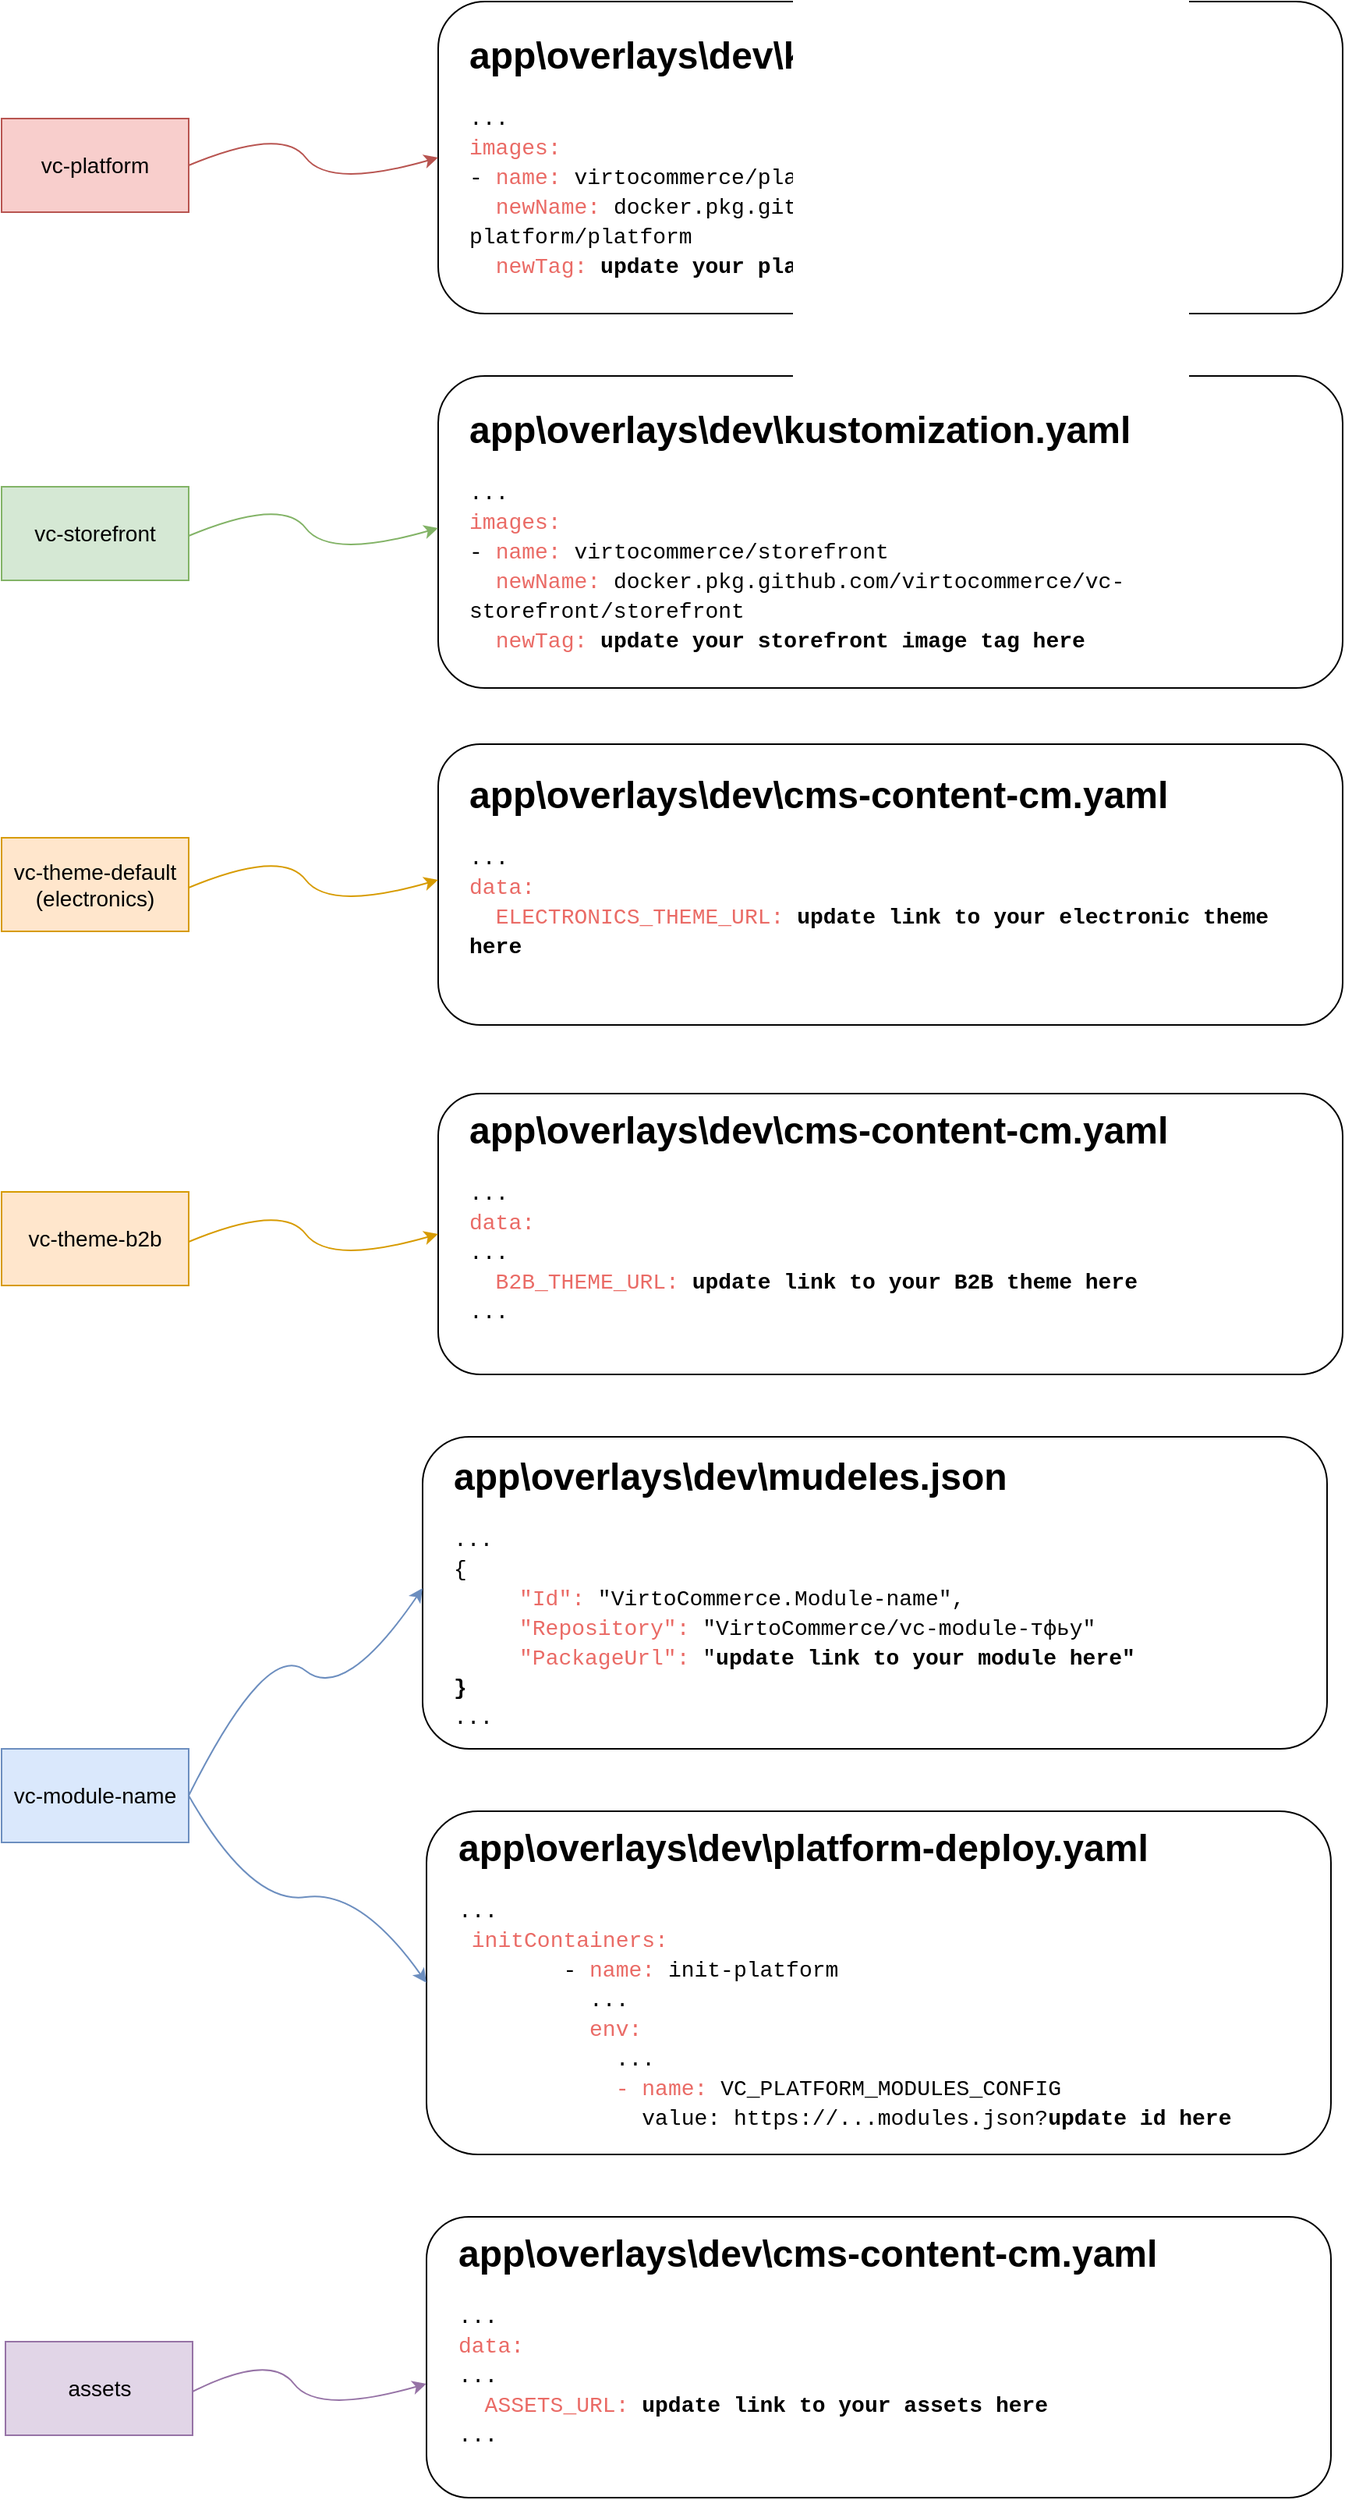<mxfile version="13.0.3" type="device" pages="5"><diagram id="8UHIOpJbT8HPxCleBiCi" name="Changes in app files"><mxGraphModel dx="1422" dy="822" grid="1" gridSize="10" guides="1" tooltips="1" connect="1" arrows="1" fold="1" page="1" pageScale="1" pageWidth="1169" pageHeight="827" math="0" shadow="0"><root><mxCell id="0"/><mxCell id="1" parent="0"/><mxCell id="r8dH8OW_nvTQg3S779gw-2" value="" style="rounded=1;whiteSpace=wrap;html=1;" vertex="1" parent="1"><mxGeometry x="400" y="506" width="580" height="180" as="geometry"/></mxCell><mxCell id="r8dH8OW_nvTQg3S779gw-1" value="" style="rounded=1;whiteSpace=wrap;html=1;" vertex="1" parent="1"><mxGeometry x="400" y="730" width="580" height="180" as="geometry"/></mxCell><mxCell id="uuy7i4ICsGUUfQ3GZ1jc-6" value="" style="rounded=1;whiteSpace=wrap;html=1;" parent="1" vertex="1"><mxGeometry x="400" y="30" width="580" height="200" as="geometry"/></mxCell><mxCell id="uuy7i4ICsGUUfQ3GZ1jc-1" value="vc-platform" style="rounded=0;whiteSpace=wrap;html=1;fillColor=#f8cecc;strokeColor=#b85450;fontSize=14;" parent="1" vertex="1"><mxGeometry x="120" y="105" width="120" height="60" as="geometry"/></mxCell><mxCell id="uuy7i4ICsGUUfQ3GZ1jc-2" value="vc-storefront" style="rounded=0;whiteSpace=wrap;html=1;fillColor=#d5e8d4;strokeColor=#82b366;fontSize=14;" parent="1" vertex="1"><mxGeometry x="120" y="341" width="120" height="60" as="geometry"/></mxCell><mxCell id="uuy7i4ICsGUUfQ3GZ1jc-3" value="vc-module-name" style="rounded=0;whiteSpace=wrap;html=1;fillColor=#dae8fc;strokeColor=#6c8ebf;fontSize=14;" parent="1" vertex="1"><mxGeometry x="120" y="1150" width="120" height="60" as="geometry"/></mxCell><mxCell id="uuy7i4ICsGUUfQ3GZ1jc-4" value="vc-theme-default&lt;br&gt;(electronics)" style="rounded=0;whiteSpace=wrap;html=1;fillColor=#ffe6cc;strokeColor=#d79b00;fontSize=14;" parent="1" vertex="1"><mxGeometry x="120" y="566" width="120" height="60" as="geometry"/></mxCell><mxCell id="uuy7i4ICsGUUfQ3GZ1jc-5" value="&lt;h1&gt;app\overlays\dev\kustomization.yaml&lt;/h1&gt;&lt;div style=&quot;background-color: rgb(255 , 255 , 255) ; font-family: &amp;#34;consolas&amp;#34; , &amp;#34;courier new&amp;#34; , monospace ; font-size: 14px ; line-height: 19px&quot;&gt;&lt;div&gt;&lt;span&gt;...&lt;/span&gt;&lt;/div&gt;&lt;div&gt;&lt;font color=&quot;#ea6b66&quot;&gt;&lt;span&gt;images&lt;/span&gt;:&lt;/font&gt;&lt;/div&gt;&lt;div&gt;-&amp;nbsp;&lt;font color=&quot;#ea6b66&quot;&gt;name&lt;/font&gt;&lt;font color=&quot;#ea6b66&quot;&gt;:&lt;/font&gt;&amp;nbsp;virtocommerce/platform&lt;/div&gt;&lt;div&gt;&amp;nbsp;&amp;nbsp;&lt;font color=&quot;#ea6b66&quot;&gt;&lt;span&gt;newName&lt;/span&gt;:&lt;/font&gt;&amp;nbsp;&lt;span&gt;docker.pkg.github.com/virtocommerce/vc-platform/platform&lt;/span&gt;&lt;/div&gt;&lt;div&gt;&amp;nbsp;&amp;nbsp;&lt;font color=&quot;#ea6b66&quot;&gt;&lt;span&gt;newTag&lt;/span&gt;:&lt;/font&gt;&amp;nbsp;&lt;b&gt;update&amp;nbsp;your platform image tag here&lt;/b&gt;&lt;/div&gt;&lt;div&gt;...&amp;nbsp;&lt;/div&gt;&lt;div&gt;&lt;/div&gt;&lt;/div&gt;" style="text;html=1;strokeColor=none;fillColor=none;spacing=5;spacingTop=-20;whiteSpace=wrap;overflow=hidden;rounded=0;" parent="1" vertex="1"><mxGeometry x="415" y="45" width="535" height="165" as="geometry"/></mxCell><mxCell id="uuy7i4ICsGUUfQ3GZ1jc-7" value="" style="rounded=1;whiteSpace=wrap;html=1;" parent="1" vertex="1"><mxGeometry x="400" y="270" width="580" height="200" as="geometry"/></mxCell><mxCell id="uuy7i4ICsGUUfQ3GZ1jc-8" value="&lt;h1&gt;app\overlays\dev\kustomization.yaml&lt;/h1&gt;&lt;div style=&quot;background-color: rgb(255 , 255 , 255) ; font-family: &amp;#34;consolas&amp;#34; , &amp;#34;courier new&amp;#34; , monospace ; font-size: 14px ; line-height: 19px&quot;&gt;&lt;div&gt;&lt;span&gt;...&lt;/span&gt;&lt;/div&gt;&lt;div&gt;&lt;font color=&quot;#ea6b66&quot;&gt;&lt;span&gt;images&lt;/span&gt;:&lt;/font&gt;&lt;/div&gt;&lt;div&gt;-&amp;nbsp;&lt;font color=&quot;#ea6b66&quot;&gt;name&lt;/font&gt;&lt;font color=&quot;#ea6b66&quot;&gt;:&lt;/font&gt;&amp;nbsp;&lt;span style=&quot;font-family: &amp;#34;consolas&amp;#34; , &amp;#34;courier new&amp;#34; , monospace&quot;&gt;virtocommerce/storefront&lt;/span&gt;&lt;/div&gt;&lt;div&gt;&amp;nbsp;&amp;nbsp;&lt;font color=&quot;#ea6b66&quot;&gt;&lt;span&gt;newName&lt;/span&gt;:&lt;/font&gt;&amp;nbsp;&lt;span style=&quot;font-family: &amp;#34;consolas&amp;#34; , &amp;#34;courier new&amp;#34; , monospace&quot;&gt;docker.pkg.github.com/virtocommerce/vc-storefront/storefront&lt;/span&gt;&lt;/div&gt;&lt;div&gt;&amp;nbsp;&amp;nbsp;&lt;font color=&quot;#ea6b66&quot;&gt;&lt;span&gt;newTag&lt;/span&gt;:&lt;/font&gt;&amp;nbsp;&lt;b&gt;update&lt;/b&gt;&lt;b&gt;&amp;nbsp;your storefront image tag here&lt;/b&gt;&amp;nbsp;&lt;/div&gt;&lt;div&gt;...&lt;/div&gt;&lt;div&gt;&lt;/div&gt;&lt;/div&gt;" style="text;html=1;strokeColor=none;fillColor=none;spacing=5;spacingTop=-20;whiteSpace=wrap;overflow=hidden;rounded=0;" parent="1" vertex="1"><mxGeometry x="415" y="285" width="555" height="165" as="geometry"/></mxCell><mxCell id="uuy7i4ICsGUUfQ3GZ1jc-10" value="" style="curved=1;endArrow=classic;html=1;fontSize=14;entryX=0;entryY=0.5;entryDx=0;entryDy=0;exitX=1;exitY=0.5;exitDx=0;exitDy=0;fillColor=#f8cecc;strokeColor=#b85450;" parent="1" source="uuy7i4ICsGUUfQ3GZ1jc-1" target="uuy7i4ICsGUUfQ3GZ1jc-6" edge="1"><mxGeometry width="50" height="50" relative="1" as="geometry"><mxPoint x="140" y="310" as="sourcePoint"/><mxPoint x="190" y="260" as="targetPoint"/><Array as="points"><mxPoint x="300" y="110"/><mxPoint x="330" y="150"/></Array></mxGeometry></mxCell><mxCell id="uuy7i4ICsGUUfQ3GZ1jc-11" value="" style="curved=1;endArrow=classic;html=1;fontSize=14;entryX=0;entryY=0.5;entryDx=0;entryDy=0;exitX=1;exitY=0.5;exitDx=0;exitDy=0;fillColor=#d5e8d4;strokeColor=#82b366;" parent="1" edge="1"><mxGeometry width="50" height="50" relative="1" as="geometry"><mxPoint x="240" y="372.5" as="sourcePoint"/><mxPoint x="400" y="367.5" as="targetPoint"/><Array as="points"><mxPoint x="300" y="347.5"/><mxPoint x="330" y="387.5"/></Array></mxGeometry></mxCell><mxCell id="uuy7i4ICsGUUfQ3GZ1jc-13" value="&lt;h1&gt;app\overlays\dev\cms-content-cm.yaml&lt;/h1&gt;&lt;div style=&quot;background-color: rgb(255 , 255 , 255) ; font-family: &amp;#34;consolas&amp;#34; , &amp;#34;courier new&amp;#34; , monospace ; font-size: 14px ; line-height: 19px&quot;&gt;&lt;div&gt;&lt;span&gt;...&lt;/span&gt;&lt;/div&gt;&lt;div&gt;&lt;div style=&quot;font-family: &amp;#34;consolas&amp;#34; , &amp;#34;courier new&amp;#34; , monospace ; line-height: 19px&quot;&gt;&lt;div style=&quot;font-family: &amp;#34;consolas&amp;#34; , &amp;#34;courier new&amp;#34; , monospace ; line-height: 19px&quot;&gt;&lt;div&gt;&lt;font color=&quot;#ea6b66&quot;&gt;&lt;span&gt;data&lt;/span&gt;:&lt;/font&gt;&lt;/div&gt;&lt;div&gt;&lt;font color=&quot;#ea6b66&quot;&gt;&amp;nbsp;&amp;nbsp;&lt;span&gt;ELECTRONICS_THEME_URL&lt;/span&gt;:&lt;/font&gt;&amp;nbsp;&lt;b&gt;update&lt;/b&gt;&lt;b&gt;&amp;nbsp;link to your electronic theme here&lt;/b&gt;&lt;/div&gt;&lt;/div&gt;&lt;div&gt;...&lt;br&gt;&lt;/div&gt;&lt;/div&gt;&lt;/div&gt;&lt;div&gt;&lt;/div&gt;&lt;/div&gt;" style="text;html=1;strokeColor=none;fillColor=none;spacing=5;spacingTop=-20;whiteSpace=wrap;overflow=hidden;rounded=0;" parent="1" vertex="1"><mxGeometry x="415" y="519" width="555" height="136" as="geometry"/></mxCell><mxCell id="uuy7i4ICsGUUfQ3GZ1jc-14" value="" style="curved=1;endArrow=classic;html=1;fontSize=14;entryX=0;entryY=0.5;entryDx=0;entryDy=0;exitX=1;exitY=0.5;exitDx=0;exitDy=0;fillColor=#ffe6cc;strokeColor=#d79b00;" parent="1" edge="1"><mxGeometry width="50" height="50" relative="1" as="geometry"><mxPoint x="240" y="598" as="sourcePoint"/><mxPoint x="400" y="593" as="targetPoint"/><Array as="points"><mxPoint x="300" y="573"/><mxPoint x="330" y="613"/></Array></mxGeometry></mxCell><mxCell id="uuy7i4ICsGUUfQ3GZ1jc-15" value="vc-theme-b2b" style="rounded=0;whiteSpace=wrap;html=1;fillColor=#ffe6cc;strokeColor=#d79b00;fontSize=14;" parent="1" vertex="1"><mxGeometry x="120" y="793" width="120" height="60" as="geometry"/></mxCell><mxCell id="uuy7i4ICsGUUfQ3GZ1jc-17" value="&lt;h1&gt;app\overlays\dev\cms-content-cm.yaml&lt;/h1&gt;&lt;div style=&quot;background-color: rgb(255 , 255 , 255) ; font-family: &amp;#34;consolas&amp;#34; , &amp;#34;courier new&amp;#34; , monospace ; font-size: 14px ; line-height: 19px&quot;&gt;&lt;div&gt;&lt;span&gt;...&lt;/span&gt;&lt;/div&gt;&lt;div&gt;&lt;div style=&quot;font-family: &amp;#34;consolas&amp;#34; , &amp;#34;courier new&amp;#34; , monospace ; line-height: 19px&quot;&gt;&lt;div&gt;&lt;div&gt;&lt;font color=&quot;#ea6b66&quot;&gt;&lt;span&gt;data&lt;/span&gt;&lt;span&gt;:&lt;/span&gt;&lt;/font&gt;&lt;br&gt;&lt;/div&gt;&lt;div&gt;...&lt;span&gt;&lt;br&gt;&lt;/span&gt;&lt;/div&gt;&lt;div&gt;&lt;div style=&quot;line-height: 19px&quot;&gt;&lt;div style=&quot;line-height: 19px&quot;&gt;&lt;div&gt;&lt;font color=&quot;#ea6b66&quot;&gt;&amp;nbsp; B2B_THEME_URL:&lt;/font&gt;&amp;nbsp;&lt;b&gt;update&lt;/b&gt;&lt;b&gt;&amp;nbsp;link to your B2B theme here&lt;/b&gt;&lt;/div&gt;&lt;/div&gt;&lt;div&gt;...&lt;br&gt;&lt;/div&gt;&lt;/div&gt;&lt;/div&gt;&lt;/div&gt;&lt;/div&gt;&lt;/div&gt;&lt;div&gt;&lt;/div&gt;&lt;/div&gt;" style="text;html=1;strokeColor=none;fillColor=none;spacing=5;spacingTop=-20;whiteSpace=wrap;overflow=hidden;rounded=0;" parent="1" vertex="1"><mxGeometry x="415" y="734" width="555" height="176" as="geometry"/></mxCell><mxCell id="uuy7i4ICsGUUfQ3GZ1jc-18" value="" style="curved=1;endArrow=classic;html=1;fontSize=14;entryX=0;entryY=0.5;entryDx=0;entryDy=0;exitX=1;exitY=0.5;exitDx=0;exitDy=0;fillColor=#ffe6cc;strokeColor=#d79b00;" parent="1" edge="1"><mxGeometry width="50" height="50" relative="1" as="geometry"><mxPoint x="240" y="825.0" as="sourcePoint"/><mxPoint x="400" y="820.0" as="targetPoint"/><Array as="points"><mxPoint x="300" y="800"/><mxPoint x="330" y="840"/></Array></mxGeometry></mxCell><mxCell id="uuy7i4ICsGUUfQ3GZ1jc-19" value="" style="rounded=1;whiteSpace=wrap;html=1;" parent="1" vertex="1"><mxGeometry x="390" y="950" width="580" height="200" as="geometry"/></mxCell><mxCell id="uuy7i4ICsGUUfQ3GZ1jc-20" value="&lt;h1&gt;app\overlays\dev\mudeles.json&lt;/h1&gt;&lt;div style=&quot;background-color: rgb(255 , 255 , 255) ; font-family: &amp;#34;consolas&amp;#34; , &amp;#34;courier new&amp;#34; , monospace ; font-size: 14px ; line-height: 19px&quot;&gt;&lt;div&gt;&lt;span&gt;...&lt;/span&gt;&lt;/div&gt;&lt;div&gt;&lt;span&gt;{&lt;/span&gt;&lt;/div&gt;&lt;div&gt;&lt;div style=&quot;font-family: &amp;#34;consolas&amp;#34; , &amp;#34;courier new&amp;#34; , monospace ; line-height: 19px&quot;&gt;&lt;div&gt;&lt;span&gt;&lt;font color=&quot;#ea6b66&quot;&gt;&amp;nbsp; &amp;nbsp; &amp;nbsp;&quot;Id&quot;:&amp;nbsp;&lt;/font&gt;&lt;/span&gt;&lt;span style=&quot;font-family: &amp;#34;consolas&amp;#34; , &amp;#34;courier new&amp;#34; , monospace&quot;&gt;&quot;VirtoCommerce.Module-name&quot;&lt;/span&gt;&lt;span style=&quot;font-family: &amp;#34;consolas&amp;#34; , &amp;#34;courier new&amp;#34; , monospace&quot;&gt;,&lt;/span&gt;&lt;/div&gt;&lt;div&gt;&lt;span&gt;&lt;font color=&quot;#ea6b66&quot;&gt;&amp;nbsp; &amp;nbsp; &amp;nbsp;&quot;Repository&quot;:&amp;nbsp;&lt;/font&gt;&lt;/span&gt;&lt;span style=&quot;font-family: &amp;#34;consolas&amp;#34; , &amp;#34;courier new&amp;#34; , monospace&quot;&gt;&quot;VirtoCommerce/vc-module-тфьу&quot;&lt;/span&gt;&lt;/div&gt;&lt;div&gt;&lt;font color=&quot;#ea6b66&quot;&gt;&amp;nbsp; &amp;nbsp; &amp;nbsp;&lt;span style=&quot;font-family: &amp;#34;consolas&amp;#34; , &amp;#34;courier new&amp;#34; , monospace&quot;&gt;&quot;PackageUrl&quot;:&lt;/span&gt;&lt;/font&gt;&amp;nbsp;&quot;&lt;b&gt;update&lt;/b&gt;&lt;b&gt;&amp;nbsp;link to your module here&quot;&lt;/b&gt;&lt;/div&gt;&lt;div&gt;&lt;b&gt;}&lt;/b&gt;&lt;/div&gt;&lt;div&gt;...&lt;br&gt;&lt;/div&gt;&lt;/div&gt;&lt;/div&gt;&lt;div&gt;&lt;/div&gt;&lt;/div&gt;" style="text;html=1;strokeColor=none;fillColor=none;spacing=5;spacingTop=-20;whiteSpace=wrap;overflow=hidden;rounded=0;" parent="1" vertex="1"><mxGeometry x="405" y="956" width="555" height="186" as="geometry"/></mxCell><mxCell id="uuy7i4ICsGUUfQ3GZ1jc-21" value="" style="curved=1;endArrow=classic;html=1;fontSize=14;entryX=0;entryY=0.5;entryDx=0;entryDy=0;exitX=1;exitY=0.5;exitDx=0;exitDy=0;fillColor=#dae8fc;strokeColor=#6c8ebf;" parent="1" source="uuy7i4ICsGUUfQ3GZ1jc-3" edge="1"><mxGeometry width="50" height="50" relative="1" as="geometry"><mxPoint x="230" y="1052" as="sourcePoint"/><mxPoint x="390" y="1047" as="targetPoint"/><Array as="points"><mxPoint x="290" y="1080"/><mxPoint x="340" y="1120"/></Array></mxGeometry></mxCell><mxCell id="uuy7i4ICsGUUfQ3GZ1jc-24" value="" style="rounded=1;whiteSpace=wrap;html=1;" parent="1" vertex="1"><mxGeometry x="392.5" y="1190" width="580" height="220" as="geometry"/></mxCell><mxCell id="uuy7i4ICsGUUfQ3GZ1jc-25" value="&lt;h1&gt;app\overlays\dev\platform-deploy.yaml&lt;/h1&gt;&lt;div style=&quot;background-color: rgb(255 , 255 , 255) ; font-family: &amp;#34;consolas&amp;#34; , &amp;#34;courier new&amp;#34; , monospace ; font-size: 14px ; line-height: 19px&quot;&gt;&lt;div&gt;&lt;span&gt;...&lt;/span&gt;&lt;/div&gt;&lt;div&gt;&lt;div style=&quot;font-family: &amp;#34;consolas&amp;#34; , &amp;#34;courier new&amp;#34; , monospace ; line-height: 19px&quot;&gt;&lt;div&gt;&lt;font color=&quot;#ea6b66&quot;&gt;&amp;nbsp;&lt;span&gt;initContainers&lt;/span&gt;:&lt;/font&gt;&lt;/div&gt;&lt;div&gt;&amp;nbsp;&amp;nbsp;&amp;nbsp;&amp;nbsp;&amp;nbsp;&amp;nbsp;&amp;nbsp;&amp;nbsp;-&amp;nbsp;&lt;font color=&quot;#ea6b66&quot;&gt;&lt;span&gt;name&lt;/span&gt;:&lt;/font&gt;&amp;nbsp;&lt;span&gt;init-platform&lt;/span&gt;&lt;/div&gt;&lt;div&gt;&amp;nbsp; &amp;nbsp; &amp;nbsp; &amp;nbsp; &amp;nbsp; ...&lt;/div&gt;&lt;div&gt;&lt;font color=&quot;#ea6b66&quot;&gt;&amp;nbsp;&amp;nbsp;&amp;nbsp;&amp;nbsp;&amp;nbsp;&amp;nbsp;&amp;nbsp;&amp;nbsp;&amp;nbsp;&amp;nbsp;&lt;span&gt;env&lt;/span&gt;:&lt;/font&gt;&lt;/div&gt;&lt;div&gt;&amp;nbsp; &amp;nbsp; &amp;nbsp; &amp;nbsp; &amp;nbsp; &amp;nbsp; ...&lt;/div&gt;&lt;div&gt;&amp;nbsp;&amp;nbsp;&amp;nbsp;&amp;nbsp;&amp;nbsp;&amp;nbsp;&amp;nbsp;&amp;nbsp;&amp;nbsp;&amp;nbsp;&amp;nbsp;&amp;nbsp;&lt;font color=&quot;#ea6b66&quot;&gt;-&amp;nbsp;&lt;span&gt;name&lt;/span&gt;:&lt;/font&gt;&amp;nbsp;&lt;span style=&quot;font-family: &amp;#34;consolas&amp;#34; , &amp;#34;courier new&amp;#34; , monospace&quot;&gt;VC_PLATFORM_MODULES_CONFIG&lt;/span&gt;&lt;/div&gt;&lt;div&gt;&amp;nbsp;&amp;nbsp;&amp;nbsp;&amp;nbsp;&amp;nbsp;&amp;nbsp;&amp;nbsp;&amp;nbsp;&amp;nbsp;&amp;nbsp;&amp;nbsp;&amp;nbsp;&amp;nbsp;&amp;nbsp;&lt;span&gt;value&lt;/span&gt;:&amp;nbsp;&lt;span style=&quot;font-family: &amp;#34;consolas&amp;#34; , &amp;#34;courier new&amp;#34; , monospace&quot;&gt;https://...modules.json?&lt;/span&gt;&lt;b&gt;update&lt;/b&gt;&lt;b&gt;&amp;nbsp;id here&lt;/b&gt;&lt;/div&gt;&lt;div&gt;...&lt;br&gt;&lt;/div&gt;&lt;/div&gt;&lt;/div&gt;&lt;div&gt;&lt;/div&gt;&lt;/div&gt;" style="text;html=1;strokeColor=none;fillColor=none;spacing=5;spacingTop=-20;whiteSpace=wrap;overflow=hidden;rounded=0;" parent="1" vertex="1"><mxGeometry x="407.5" y="1194" width="555" height="206" as="geometry"/></mxCell><mxCell id="uuy7i4ICsGUUfQ3GZ1jc-26" value="" style="curved=1;endArrow=classic;html=1;fontSize=14;entryX=0;entryY=0.5;entryDx=0;entryDy=0;exitX=1;exitY=0.5;exitDx=0;exitDy=0;fillColor=#dae8fc;strokeColor=#6c8ebf;" parent="1" source="uuy7i4ICsGUUfQ3GZ1jc-3" target="uuy7i4ICsGUUfQ3GZ1jc-24" edge="1"><mxGeometry width="50" height="50" relative="1" as="geometry"><mxPoint x="190" y="1423" as="sourcePoint"/><mxPoint x="340" y="1280" as="targetPoint"/><Array as="points"><mxPoint x="280" y="1250"/><mxPoint x="350" y="1240"/></Array></mxGeometry></mxCell><mxCell id="uuy7i4ICsGUUfQ3GZ1jc-28" value="assets" style="rounded=0;whiteSpace=wrap;html=1;fillColor=#e1d5e7;strokeColor=#9673a6;fontSize=14;" parent="1" vertex="1"><mxGeometry x="122.5" y="1530" width="120" height="60" as="geometry"/></mxCell><mxCell id="uuy7i4ICsGUUfQ3GZ1jc-29" value="" style="rounded=1;whiteSpace=wrap;html=1;" parent="1" vertex="1"><mxGeometry x="392.5" y="1450" width="580" height="180" as="geometry"/></mxCell><mxCell id="uuy7i4ICsGUUfQ3GZ1jc-30" value="&lt;h1&gt;app\overlays\dev\cms-content-cm.yaml&lt;/h1&gt;&lt;div style=&quot;background-color: rgb(255 , 255 , 255) ; font-family: &amp;#34;consolas&amp;#34; , &amp;#34;courier new&amp;#34; , monospace ; font-size: 14px ; line-height: 19px&quot;&gt;&lt;div&gt;&lt;div&gt;...&lt;/div&gt;&lt;div&gt;&lt;div style=&quot;line-height: 19px&quot;&gt;&lt;div&gt;&lt;font color=&quot;#ea6b66&quot;&gt;data:&lt;/font&gt;&lt;br&gt;&lt;/div&gt;&lt;div&gt;...&lt;br&gt;&lt;/div&gt;&lt;div&gt;&lt;div style=&quot;line-height: 19px&quot;&gt;&lt;div style=&quot;line-height: 19px&quot;&gt;&lt;font color=&quot;#ea6b66&quot;&gt;&amp;nbsp; ASSETS_URL:&lt;/font&gt;&amp;nbsp;&lt;b&gt;update&lt;/b&gt;&lt;b&gt;&amp;nbsp;link to your assets here&lt;/b&gt;&lt;/div&gt;&lt;div&gt;...&lt;/div&gt;&lt;/div&gt;&lt;/div&gt;&lt;/div&gt;&lt;/div&gt;&lt;/div&gt;&lt;div&gt;&lt;/div&gt;&lt;/div&gt;" style="text;html=1;strokeColor=none;fillColor=none;spacing=5;spacingTop=-20;whiteSpace=wrap;overflow=hidden;rounded=0;" parent="1" vertex="1"><mxGeometry x="407.5" y="1454" width="555" height="176" as="geometry"/></mxCell><mxCell id="uuy7i4ICsGUUfQ3GZ1jc-31" value="" style="curved=1;endArrow=classic;html=1;fontSize=14;entryX=0;entryY=0.5;entryDx=0;entryDy=0;fillColor=#e1d5e7;strokeColor=#9673a6;" parent="1" edge="1"><mxGeometry width="50" height="50" relative="1" as="geometry"><mxPoint x="242.5" y="1562" as="sourcePoint"/><mxPoint x="392.5" y="1557" as="targetPoint"/><Array as="points"><mxPoint x="292.5" y="1537"/><mxPoint x="322.5" y="1577"/></Array></mxGeometry></mxCell></root></mxGraphModel></diagram><diagram id="28VgS6JMbTUWkKb37-Xg" name="Dev flow"><mxGraphModel dx="1422" dy="822" grid="1" gridSize="10" guides="1" tooltips="1" connect="1" arrows="1" fold="1" page="1" pageScale="1" pageWidth="1169" pageHeight="827" math="0" shadow="0"><root><mxCell id="-yEAoTfOS3Wt1gNO7EFr-0"/><mxCell id="-yEAoTfOS3Wt1gNO7EFr-1" parent="-yEAoTfOS3Wt1gNO7EFr-0"/><mxCell id="Ak_y4thFxBSKivSe8Mvd-0" value="" style="pointerEvents=1;shadow=0;dashed=0;html=1;strokeColor=none;labelPosition=center;verticalLabelPosition=bottom;verticalAlign=top;align=center;fillColor=#505050;shape=mxgraph.mscae.intune.account_portal;fontSize=14;" parent="-yEAoTfOS3Wt1gNO7EFr-1" vertex="1"><mxGeometry x="70" y="180" width="43" height="50" as="geometry"/></mxCell><mxCell id="Ak_y4thFxBSKivSe8Mvd-1" value="" style="verticalLabelPosition=bottom;html=1;verticalAlign=top;align=center;strokeColor=none;fillColor=#505050;shape=mxgraph.azure.git_repository;fontSize=14;" parent="-yEAoTfOS3Wt1gNO7EFr-1" vertex="1"><mxGeometry x="250" y="82" width="50" height="50" as="geometry"/></mxCell><mxCell id="Ak_y4thFxBSKivSe8Mvd-3" value="" style="verticalLabelPosition=bottom;html=1;verticalAlign=top;align=center;strokeColor=none;fillColor=#505050;shape=mxgraph.azure.git_repository;fontSize=14;" parent="-yEAoTfOS3Wt1gNO7EFr-1" vertex="1"><mxGeometry x="250" y="282" width="50" height="50" as="geometry"/></mxCell><mxCell id="Ak_y4thFxBSKivSe8Mvd-4" value="" style="html=1;dashed=0;whitespace=wrap;fillColor=#505050;strokeColor=#ffffff;points=[[0.005,0.63,0],[0.1,0.2,0],[0.9,0.2,0],[0.5,0,0],[0.995,0.63,0],[0.72,0.99,0],[0.5,1,0],[0.28,0.99,0]];shape=mxgraph.kubernetes.icon;prIcon=ing;fontSize=14;" parent="-yEAoTfOS3Wt1gNO7EFr-1" vertex="1"><mxGeometry x="380" y="83" width="50" height="48" as="geometry"/></mxCell><mxCell id="Ak_y4thFxBSKivSe8Mvd-5" value="" style="html=1;verticalLabelPosition=bottom;align=center;labelBackgroundColor=#ffffff;verticalAlign=top;strokeWidth=2;strokeColor=#505050;shadow=0;dashed=0;shape=mxgraph.ios7.icons.data;fillColor=none;fontSize=14;" parent="-yEAoTfOS3Wt1gNO7EFr-1" vertex="1"><mxGeometry x="565" y="20" width="40" height="50" as="geometry"/></mxCell><mxCell id="Ak_y4thFxBSKivSe8Mvd-7" value="" style="html=1;dashed=0;whitespace=wrap;fillColor=#2875E2;strokeColor=#ffffff;points=[[0.005,0.63,0],[0.1,0.2,0],[0.9,0.2,0],[0.5,0,0],[0.995,0.63,0],[0.72,0.99,0],[0.5,1,0],[0.28,0.99,0]];shape=mxgraph.kubernetes.icon;prIcon=sts;fontSize=14;" parent="-yEAoTfOS3Wt1gNO7EFr-1" vertex="1"><mxGeometry x="395" y="284" width="50" height="48" as="geometry"/></mxCell><mxCell id="Ak_y4thFxBSKivSe8Mvd-8" value="" style="endArrow=classic;html=1;fontSize=14;" parent="-yEAoTfOS3Wt1gNO7EFr-1" edge="1"><mxGeometry width="50" height="50" relative="1" as="geometry"><mxPoint x="150" y="182" as="sourcePoint"/><mxPoint x="240" y="120" as="targetPoint"/></mxGeometry></mxCell><mxCell id="Ak_y4thFxBSKivSe8Mvd-9" value="Commit &lt;br&gt;US code" style="text;html=1;align=center;verticalAlign=middle;resizable=0;points=[];autosize=1;fontSize=14;" parent="-yEAoTfOS3Wt1gNO7EFr-1" vertex="1"><mxGeometry x="130" y="110" width="70" height="40" as="geometry"/></mxCell><mxCell id="Ak_y4thFxBSKivSe8Mvd-10" value="CI Pipeline" style="text;html=1;align=center;verticalAlign=middle;resizable=0;points=[];autosize=1;fontSize=14;" parent="-yEAoTfOS3Wt1gNO7EFr-1" vertex="1"><mxGeometry x="360" y="141" width="80" height="20" as="geometry"/></mxCell><mxCell id="Ak_y4thFxBSKivSe8Mvd-11" value="" style="endArrow=classic;html=1;fontSize=14;" parent="-yEAoTfOS3Wt1gNO7EFr-1" edge="1"><mxGeometry width="50" height="50" relative="1" as="geometry"><mxPoint x="312" y="110" as="sourcePoint"/><mxPoint x="372" y="110" as="targetPoint"/></mxGeometry></mxCell><mxCell id="Ak_y4thFxBSKivSe8Mvd-12" value="" style="endArrow=classic;html=1;fontSize=14;" parent="-yEAoTfOS3Wt1gNO7EFr-1" edge="1"><mxGeometry width="50" height="50" relative="1" as="geometry"><mxPoint x="470" y="96.5" as="sourcePoint"/><mxPoint x="540" y="60" as="targetPoint"/></mxGeometry></mxCell><mxCell id="Ak_y4thFxBSKivSe8Mvd-13" value="" style="endArrow=classic;html=1;fontSize=14;" parent="-yEAoTfOS3Wt1gNO7EFr-1" edge="1"><mxGeometry width="50" height="50" relative="1" as="geometry"><mxPoint x="470" y="130" as="sourcePoint"/><mxPoint x="540" y="161" as="targetPoint"/></mxGeometry></mxCell><mxCell id="Ak_y4thFxBSKivSe8Mvd-14" value="Push Image" style="text;html=1;align=center;verticalAlign=middle;resizable=0;points=[];autosize=1;fontSize=14;" parent="-yEAoTfOS3Wt1gNO7EFr-1" vertex="1"><mxGeometry x="430" y="50" width="90" height="20" as="geometry"/></mxCell><mxCell id="Ak_y4thFxBSKivSe8Mvd-15" value="Image Repo" style="text;html=1;align=center;verticalAlign=middle;resizable=0;points=[];autosize=1;fontSize=14;" parent="-yEAoTfOS3Wt1gNO7EFr-1" vertex="1"><mxGeometry x="540" y="70" width="90" height="20" as="geometry"/></mxCell><mxCell id="Ak_y4thFxBSKivSe8Mvd-16" value="" style="verticalLabelPosition=bottom;html=1;verticalAlign=top;align=center;strokeColor=none;fillColor=#505050;shape=mxgraph.azure.storage_blob;fontSize=14;" parent="-yEAoTfOS3Wt1gNO7EFr-1" vertex="1"><mxGeometry x="560" y="141" width="50" height="45" as="geometry"/></mxCell><mxCell id="Ak_y4thFxBSKivSe8Mvd-17" value="Azure &lt;br&gt;Blob Strorage" style="text;html=1;align=center;verticalAlign=middle;resizable=0;points=[];autosize=1;fontSize=14;" parent="-yEAoTfOS3Wt1gNO7EFr-1" vertex="1"><mxGeometry x="540" y="190" width="100" height="40" as="geometry"/></mxCell><mxCell id="Ak_y4thFxBSKivSe8Mvd-18" value="Push &lt;br&gt;module/theme" style="text;html=1;align=center;verticalAlign=middle;resizable=0;points=[];autosize=1;fontSize=14;" parent="-yEAoTfOS3Wt1gNO7EFr-1" vertex="1"><mxGeometry x="440" y="146" width="100" height="40" as="geometry"/></mxCell><mxCell id="Ak_y4thFxBSKivSe8Mvd-19" value="" style="endArrow=classic;html=1;fontSize=14;" parent="-yEAoTfOS3Wt1gNO7EFr-1" edge="1"><mxGeometry width="50" height="50" relative="1" as="geometry"><mxPoint x="150" y="241.5" as="sourcePoint"/><mxPoint x="230" y="290" as="targetPoint"/></mxGeometry></mxCell><mxCell id="Ak_y4thFxBSKivSe8Mvd-20" value="Commit &lt;br&gt;Config changes" style="text;html=1;align=center;verticalAlign=middle;resizable=0;points=[];autosize=1;fontSize=14;" parent="-yEAoTfOS3Wt1gNO7EFr-1" vertex="1"><mxGeometry x="110" y="272" width="110" height="40" as="geometry"/></mxCell><mxCell id="Ak_y4thFxBSKivSe8Mvd-23" value="" style="endArrow=classic;html=1;fontSize=14;" parent="-yEAoTfOS3Wt1gNO7EFr-1" edge="1"><mxGeometry width="50" height="50" relative="1" as="geometry"><mxPoint x="320" y="312" as="sourcePoint"/><mxPoint x="380" y="312" as="targetPoint"/></mxGeometry></mxCell><mxCell id="Ak_y4thFxBSKivSe8Mvd-24" value="Argo sync" style="text;html=1;align=center;verticalAlign=middle;resizable=0;points=[];autosize=1;fontSize=14;" parent="-yEAoTfOS3Wt1gNO7EFr-1" vertex="1"><mxGeometry x="310" y="282" width="80" height="20" as="geometry"/></mxCell><mxCell id="Ak_y4thFxBSKivSe8Mvd-25" value="Dev environment" style="text;html=1;align=center;verticalAlign=middle;resizable=0;points=[];autosize=1;fontSize=14;" parent="-yEAoTfOS3Wt1gNO7EFr-1" vertex="1"><mxGeometry x="360" y="338" width="120" height="20" as="geometry"/></mxCell></root></mxGraphModel></diagram><diagram id="7XnWx3bKHKscAbGdmzx_" name="Dev flow detailed"><mxGraphModel dx="1422" dy="822" grid="1" gridSize="10" guides="1" tooltips="1" connect="1" arrows="1" fold="1" page="1" pageScale="1" pageWidth="1169" pageHeight="827" math="0" shadow="0"><root><mxCell id="25b5tPPRyuES18zRheG4-0"/><mxCell id="25b5tPPRyuES18zRheG4-1" parent="25b5tPPRyuES18zRheG4-0"/><mxCell id="yuVfcvG4jMFPrydHpQIt-4" style="edgeStyle=orthogonalEdgeStyle;rounded=0;orthogonalLoop=1;jettySize=auto;html=1;entryX=0.5;entryY=0;entryDx=0;entryDy=0;fontSize=13;" parent="25b5tPPRyuES18zRheG4-1" source="wurXBnLOmq50UUVCVw2d-0" target="EExE5pEMllJ5EvTFVlIs-0" edge="1"><mxGeometry relative="1" as="geometry"/></mxCell><mxCell id="wurXBnLOmq50UUVCVw2d-0" value="Commit &lt;b&gt;User Story&lt;/b&gt;&amp;nbsp; code" style="rounded=1;whiteSpace=wrap;html=1;strokeColor=#505050;fillColor=#FFFFFF;fontSize=14;" parent="25b5tPPRyuES18zRheG4-1" vertex="1"><mxGeometry x="160" y="12" width="150" height="60" as="geometry"/></mxCell><mxCell id="yuVfcvG4jMFPrydHpQIt-5" style="edgeStyle=orthogonalEdgeStyle;rounded=0;orthogonalLoop=1;jettySize=auto;html=1;entryX=0.5;entryY=0;entryDx=0;entryDy=0;fontSize=13;" parent="25b5tPPRyuES18zRheG4-1" source="EExE5pEMllJ5EvTFVlIs-0" target="yuVfcvG4jMFPrydHpQIt-1" edge="1"><mxGeometry relative="1" as="geometry"/></mxCell><mxCell id="bafc_A5uE-x5W6oca4bG-7" style="edgeStyle=orthogonalEdgeStyle;rounded=1;orthogonalLoop=1;jettySize=auto;html=1;dashed=1;" parent="25b5tPPRyuES18zRheG4-1" source="EExE5pEMllJ5EvTFVlIs-0" target="bafc_A5uE-x5W6oca4bG-3" edge="1"><mxGeometry relative="1" as="geometry"><mxPoint x="60" y="479" as="targetPoint"/><Array as="points"><mxPoint x="100" y="120"/><mxPoint x="100" y="430"/></Array></mxGeometry></mxCell><mxCell id="EExE5pEMllJ5EvTFVlIs-0" value="Change &lt;b&gt;App config&lt;/b&gt;" style="rounded=1;whiteSpace=wrap;html=1;strokeColor=#505050;fillColor=#FFFFFF;fontSize=14;" parent="25b5tPPRyuES18zRheG4-1" vertex="1"><mxGeometry x="160" y="90" width="150" height="60" as="geometry"/></mxCell><mxCell id="stZ6e7dymT-EIoJd8KbE-0" value="" style="rounded=1;whiteSpace=wrap;html=1;strokeColor=#505050;fillColor=#FFFFFF;fontSize=14;dashed=1;" parent="25b5tPPRyuES18zRheG4-1" vertex="1"><mxGeometry x="440" y="30" width="530" height="520" as="geometry"/></mxCell><mxCell id="stZ6e7dymT-EIoJd8KbE-1" value="vc-platform" style="rounded=0;whiteSpace=wrap;html=1;fillColor=#f8cecc;strokeColor=#b85450;fontSize=14;" parent="25b5tPPRyuES18zRheG4-1" vertex="1"><mxGeometry x="470" y="60" width="120" height="60" as="geometry"/></mxCell><mxCell id="stZ6e7dymT-EIoJd8KbE-2" value="vc-storefront" style="rounded=0;whiteSpace=wrap;html=1;fillColor=#d5e8d4;strokeColor=#82b366;fontSize=14;" parent="25b5tPPRyuES18zRheG4-1" vertex="1"><mxGeometry x="470" y="130" width="120" height="60" as="geometry"/></mxCell><mxCell id="stZ6e7dymT-EIoJd8KbE-3" value="vc-module-name" style="rounded=0;whiteSpace=wrap;html=1;fillColor=#dae8fc;strokeColor=#6c8ebf;fontSize=14;" parent="25b5tPPRyuES18zRheG4-1" vertex="1"><mxGeometry x="470" y="463" width="120" height="60" as="geometry"/></mxCell><mxCell id="stZ6e7dymT-EIoJd8KbE-4" value="vc-theme-default&lt;br&gt;(electronics)" style="rounded=0;whiteSpace=wrap;html=1;fillColor=#ffe6cc;strokeColor=#d79b00;fontSize=14;" parent="25b5tPPRyuES18zRheG4-1" vertex="1"><mxGeometry x="470" y="210" width="120" height="60" as="geometry"/></mxCell><mxCell id="stZ6e7dymT-EIoJd8KbE-5" value="" style="curved=1;endArrow=classic;html=1;fontSize=14;entryX=0;entryY=0.5;entryDx=0;entryDy=0;exitX=1;exitY=0.5;exitDx=0;exitDy=0;fillColor=#f8cecc;strokeColor=#b85450;" parent="25b5tPPRyuES18zRheG4-1" source="stZ6e7dymT-EIoJd8KbE-1" target="sxYjVN014tiosUH4b4qP-0" edge="1"><mxGeometry width="50" height="50" relative="1" as="geometry"><mxPoint x="490" y="265" as="sourcePoint"/><mxPoint x="750" y="85" as="targetPoint"/><Array as="points"><mxPoint x="630" y="65"/><mxPoint x="680" y="105"/></Array></mxGeometry></mxCell><mxCell id="stZ6e7dymT-EIoJd8KbE-6" value="" style="curved=1;endArrow=classic;html=1;fontSize=14;entryX=0;entryY=0.5;entryDx=0;entryDy=0;exitX=1;exitY=0.5;exitDx=0;exitDy=0;fillColor=#d5e8d4;strokeColor=#82b366;" parent="25b5tPPRyuES18zRheG4-1" target="sxYjVN014tiosUH4b4qP-0" edge="1"><mxGeometry width="50" height="50" relative="1" as="geometry"><mxPoint x="590" y="161.5" as="sourcePoint"/><mxPoint x="750" y="156.5" as="targetPoint"/><Array as="points"><mxPoint x="620" y="140"/><mxPoint x="670" y="162"/></Array></mxGeometry></mxCell><mxCell id="stZ6e7dymT-EIoJd8KbE-7" value="" style="curved=1;endArrow=classic;html=1;fontSize=14;entryX=0;entryY=0.5;entryDx=0;entryDy=0;exitX=1;exitY=0.5;exitDx=0;exitDy=0;fillColor=#ffe6cc;strokeColor=#d79b00;" parent="25b5tPPRyuES18zRheG4-1" target="sxYjVN014tiosUH4b4qP-1" edge="1"><mxGeometry width="50" height="50" relative="1" as="geometry"><mxPoint x="590" y="242.0" as="sourcePoint"/><mxPoint x="750" y="237.0" as="targetPoint"/><Array as="points"><mxPoint x="630" y="220"/><mxPoint x="680" y="257"/></Array></mxGeometry></mxCell><mxCell id="stZ6e7dymT-EIoJd8KbE-8" value="vc-theme-b2b" style="rounded=0;whiteSpace=wrap;html=1;fillColor=#ffe6cc;strokeColor=#d79b00;fontSize=14;" parent="25b5tPPRyuES18zRheG4-1" vertex="1"><mxGeometry x="470" y="290" width="120" height="60" as="geometry"/></mxCell><mxCell id="stZ6e7dymT-EIoJd8KbE-9" value="" style="curved=1;endArrow=classic;html=1;fontSize=14;entryX=0;entryY=0.5;entryDx=0;entryDy=0;exitX=1;exitY=0.5;exitDx=0;exitDy=0;fillColor=#ffe6cc;strokeColor=#d79b00;" parent="25b5tPPRyuES18zRheG4-1" target="sxYjVN014tiosUH4b4qP-1" edge="1"><mxGeometry width="50" height="50" relative="1" as="geometry"><mxPoint x="590" y="325" as="sourcePoint"/><mxPoint x="750" y="320" as="targetPoint"/><Array as="points"><mxPoint x="620" y="290"/><mxPoint x="670" y="310"/></Array></mxGeometry></mxCell><mxCell id="stZ6e7dymT-EIoJd8KbE-10" value="" style="curved=1;endArrow=classic;html=1;fontSize=14;entryX=0;entryY=0.5;entryDx=0;entryDy=0;exitX=1;exitY=0.5;exitDx=0;exitDy=0;fillColor=#dae8fc;strokeColor=#6c8ebf;" parent="25b5tPPRyuES18zRheG4-1" source="stZ6e7dymT-EIoJd8KbE-3" target="sxYjVN014tiosUH4b4qP-1" edge="1"><mxGeometry width="50" height="50" relative="1" as="geometry"><mxPoint x="580" y="365" as="sourcePoint"/><mxPoint x="740" y="360" as="targetPoint"/><Array as="points"><mxPoint x="620" y="420"/><mxPoint x="690" y="420"/></Array></mxGeometry></mxCell><mxCell id="stZ6e7dymT-EIoJd8KbE-11" value="" style="curved=1;endArrow=classic;html=1;fontSize=14;entryX=0;entryY=0.5;entryDx=0;entryDy=0;exitX=1;exitY=0.5;exitDx=0;exitDy=0;fillColor=#dae8fc;strokeColor=#6c8ebf;" parent="25b5tPPRyuES18zRheG4-1" source="stZ6e7dymT-EIoJd8KbE-3" target="yuVfcvG4jMFPrydHpQIt-0" edge="1"><mxGeometry width="50" height="50" relative="1" as="geometry"><mxPoint x="540" y="736" as="sourcePoint"/><mxPoint x="742.5" y="626" as="targetPoint"/><Array as="points"><mxPoint x="630" y="470"/><mxPoint x="670" y="510"/></Array></mxGeometry></mxCell><mxCell id="stZ6e7dymT-EIoJd8KbE-12" value="assets" style="rounded=0;whiteSpace=wrap;html=1;fillColor=#e1d5e7;strokeColor=#9673a6;fontSize=14;" parent="25b5tPPRyuES18zRheG4-1" vertex="1"><mxGeometry x="470" y="370" width="120" height="60" as="geometry"/></mxCell><mxCell id="stZ6e7dymT-EIoJd8KbE-13" value="" style="curved=1;endArrow=classic;html=1;fontSize=14;entryX=0;entryY=0.5;entryDx=0;entryDy=0;fillColor=#e1d5e7;strokeColor=#9673a6;" parent="25b5tPPRyuES18zRheG4-1" target="sxYjVN014tiosUH4b4qP-1" edge="1"><mxGeometry width="50" height="50" relative="1" as="geometry"><mxPoint x="590" y="402" as="sourcePoint"/><mxPoint x="740" y="397" as="targetPoint"/><Array as="points"><mxPoint x="620" y="377"/><mxPoint x="670" y="390"/></Array></mxGeometry></mxCell><mxCell id="sxYjVN014tiosUH4b4qP-0" value="&lt;h1 style=&quot;text-align: left; font-size: 13px;&quot;&gt;app\overlays\dev\kustomization.yaml&lt;/h1&gt;" style="rounded=1;whiteSpace=wrap;html=1;strokeColor=#505050;fillColor=#FFFFFF;fontSize=13;" parent="25b5tPPRyuES18zRheG4-1" vertex="1"><mxGeometry x="700" y="90" width="250" height="60" as="geometry"/></mxCell><mxCell id="sxYjVN014tiosUH4b4qP-1" value="&lt;h1 style=&quot;text-align: left ; font-size: 13px&quot;&gt;app\overlays\dev\platform-deploy.yaml&lt;/h1&gt;" style="rounded=1;whiteSpace=wrap;html=1;strokeColor=#505050;fillColor=#FFFFFF;fontSize=13;" parent="25b5tPPRyuES18zRheG4-1" vertex="1"><mxGeometry x="710" y="324" width="250" height="60" as="geometry"/></mxCell><mxCell id="yuVfcvG4jMFPrydHpQIt-0" value="&lt;h1 style=&quot;text-align: left ; font-size: 13px&quot;&gt;app\overlays\dev\modules.json&lt;/h1&gt;" style="rounded=1;whiteSpace=wrap;html=1;strokeColor=#505050;fillColor=#FFFFFF;fontSize=13;" parent="25b5tPPRyuES18zRheG4-1" vertex="1"><mxGeometry x="700" y="463" width="250" height="60" as="geometry"/></mxCell><mxCell id="bafc_A5uE-x5W6oca4bG-5" style="edgeStyle=orthogonalEdgeStyle;rounded=0;orthogonalLoop=1;jettySize=auto;html=1;" parent="25b5tPPRyuES18zRheG4-1" source="yuVfcvG4jMFPrydHpQIt-1" target="bafc_A5uE-x5W6oca4bG-0" edge="1"><mxGeometry relative="1" as="geometry"/></mxCell><mxCell id="yuVfcvG4jMFPrydHpQIt-1" value="Commit &lt;b&gt;App config&lt;/b&gt; changes to&amp;nbsp;vc-deploy-apps (&lt;b&gt;master branch&lt;/b&gt;)" style="rounded=1;whiteSpace=wrap;html=1;strokeColor=#505050;fillColor=#FFFFFF;fontSize=14;" parent="25b5tPPRyuES18zRheG4-1" vertex="1"><mxGeometry x="160" y="166" width="150" height="60" as="geometry"/></mxCell><mxCell id="yuVfcvG4jMFPrydHpQIt-3" value="" style="shape=flexArrow;endArrow=classic;html=1;fontSize=13;entryX=-0.008;entryY=0.385;entryDx=0;entryDy=0;entryPerimeter=0;dashed=1;" parent="25b5tPPRyuES18zRheG4-1" edge="1"><mxGeometry width="50" height="50" relative="1" as="geometry"><mxPoint x="330" y="120" as="sourcePoint"/><mxPoint x="435.76" y="120.2" as="targetPoint"/></mxGeometry></mxCell><mxCell id="bafc_A5uE-x5W6oca4bG-8" style="edgeStyle=orthogonalEdgeStyle;rounded=1;orthogonalLoop=1;jettySize=auto;html=1;entryX=0.5;entryY=0;entryDx=0;entryDy=0;" parent="25b5tPPRyuES18zRheG4-1" source="bafc_A5uE-x5W6oca4bG-0" target="bafc_A5uE-x5W6oca4bG-2" edge="1"><mxGeometry relative="1" as="geometry"/></mxCell><mxCell id="bafc_A5uE-x5W6oca4bG-0" value="Test &lt;b&gt;User Story&lt;/b&gt; on dev environment (&lt;b&gt;master branch&lt;/b&gt;)" style="rounded=1;whiteSpace=wrap;html=1;strokeColor=#505050;fillColor=#FFFFFF;fontSize=14;" parent="25b5tPPRyuES18zRheG4-1" vertex="1"><mxGeometry x="160" y="242" width="150" height="60" as="geometry"/></mxCell><mxCell id="bafc_A5uE-x5W6oca4bG-9" style="edgeStyle=orthogonalEdgeStyle;rounded=1;orthogonalLoop=1;jettySize=auto;html=1;" parent="25b5tPPRyuES18zRheG4-1" source="bafc_A5uE-x5W6oca4bG-2" target="bafc_A5uE-x5W6oca4bG-3" edge="1"><mxGeometry relative="1" as="geometry"/></mxCell><mxCell id="bafc_A5uE-x5W6oca4bG-2" value="Create &lt;b&gt;new branch&lt;/b&gt; from &lt;b&gt;qa&amp;nbsp;&lt;/b&gt;(&lt;b&gt;qa environment&lt;/b&gt;)" style="rounded=1;whiteSpace=wrap;html=1;strokeColor=#505050;fillColor=#FFFFFF;fontSize=14;" parent="25b5tPPRyuES18zRheG4-1" vertex="1"><mxGeometry x="160" y="318" width="150" height="60" as="geometry"/></mxCell><mxCell id="bafc_A5uE-x5W6oca4bG-10" style="edgeStyle=orthogonalEdgeStyle;rounded=1;orthogonalLoop=1;jettySize=auto;html=1;" parent="25b5tPPRyuES18zRheG4-1" source="bafc_A5uE-x5W6oca4bG-3" target="bafc_A5uE-x5W6oca4bG-6" edge="1"><mxGeometry relative="1" as="geometry"/></mxCell><mxCell id="bafc_A5uE-x5W6oca4bG-3" value="Commit &lt;b&gt;App config&lt;/b&gt; changes to the &lt;b&gt;new branch&lt;/b&gt; (&lt;b&gt;qa environment&lt;/b&gt;)" style="rounded=1;whiteSpace=wrap;html=1;strokeColor=#505050;fillColor=#FFFFFF;fontSize=14;" parent="25b5tPPRyuES18zRheG4-1" vertex="1"><mxGeometry x="160" y="394" width="150" height="60" as="geometry"/></mxCell><mxCell id="bafc_A5uE-x5W6oca4bG-4" value="Link &lt;b&gt;PR&amp;nbsp;App config&lt;/b&gt; changes&amp;nbsp;&lt;br&gt;to &lt;b&gt;User Story&lt;/b&gt; issue&lt;br&gt;(&lt;b&gt;qa environment&lt;/b&gt;)" style="rounded=1;whiteSpace=wrap;html=1;strokeColor=#505050;fillColor=#FFFFFF;fontSize=14;" parent="25b5tPPRyuES18zRheG4-1" vertex="1"><mxGeometry x="160" y="545" width="150" height="65" as="geometry"/></mxCell><mxCell id="qeK4mG_LJ1YjcMyr-_d3-0" style="edgeStyle=orthogonalEdgeStyle;rounded=1;orthogonalLoop=1;jettySize=auto;html=1;entryX=0.5;entryY=0;entryDx=0;entryDy=0;" parent="25b5tPPRyuES18zRheG4-1" source="bafc_A5uE-x5W6oca4bG-6" target="bafc_A5uE-x5W6oca4bG-4" edge="1"><mxGeometry relative="1" as="geometry"/></mxCell><mxCell id="bafc_A5uE-x5W6oca4bG-6" value="Create &lt;b&gt;PR&amp;nbsp;&lt;/b&gt;&lt;b&gt;App config&lt;/b&gt;&amp;nbsp;&lt;b&gt;&lt;br&gt;&lt;/b&gt;&amp;nbsp;to the &lt;b&gt;qa&amp;nbsp;branch&lt;/b&gt; (&lt;b&gt;qa environment&lt;/b&gt;)" style="rounded=1;whiteSpace=wrap;html=1;strokeColor=#505050;fillColor=#FFFFFF;fontSize=14;" parent="25b5tPPRyuES18zRheG4-1" vertex="1"><mxGeometry x="160" y="469" width="150" height="60" as="geometry"/></mxCell></root></mxGraphModel></diagram><diagram name="Copy of Dev flow detailed" id="gvF0sfZH2dyiR1-vixnU"><mxGraphModel dx="1422" dy="822" grid="1" gridSize="10" guides="1" tooltips="1" connect="1" arrows="1" fold="1" page="1" pageScale="1" pageWidth="1169" pageHeight="827" math="0" shadow="0"><root><mxCell id="EDAXhy28QFpiEnUUHt6r-0"/><mxCell id="EDAXhy28QFpiEnUUHt6r-1" parent="EDAXhy28QFpiEnUUHt6r-0"/><mxCell id="EDAXhy28QFpiEnUUHt6r-2" style="edgeStyle=orthogonalEdgeStyle;rounded=0;orthogonalLoop=1;jettySize=auto;html=1;entryX=0.5;entryY=0;entryDx=0;entryDy=0;fontSize=13;" edge="1" parent="EDAXhy28QFpiEnUUHt6r-1" source="EDAXhy28QFpiEnUUHt6r-3" target="EDAXhy28QFpiEnUUHt6r-5"><mxGeometry relative="1" as="geometry"/></mxCell><mxCell id="EDAXhy28QFpiEnUUHt6r-3" value="Commit User Story&amp;nbsp; code" style="rounded=1;whiteSpace=wrap;html=1;strokeColor=#505050;fillColor=#FFFFFF;fontSize=14;" vertex="1" parent="EDAXhy28QFpiEnUUHt6r-1"><mxGeometry x="190" y="90" width="120" height="60" as="geometry"/></mxCell><mxCell id="EDAXhy28QFpiEnUUHt6r-4" style="edgeStyle=orthogonalEdgeStyle;rounded=0;orthogonalLoop=1;jettySize=auto;html=1;entryX=0.5;entryY=0;entryDx=0;entryDy=0;fontSize=13;" edge="1" parent="EDAXhy28QFpiEnUUHt6r-1" source="EDAXhy28QFpiEnUUHt6r-5" target="EDAXhy28QFpiEnUUHt6r-24"><mxGeometry relative="1" as="geometry"/></mxCell><mxCell id="EDAXhy28QFpiEnUUHt6r-5" value="Change App config" style="rounded=1;whiteSpace=wrap;html=1;strokeColor=#505050;fillColor=#FFFFFF;fontSize=14;" vertex="1" parent="EDAXhy28QFpiEnUUHt6r-1"><mxGeometry x="190" y="190" width="120" height="60" as="geometry"/></mxCell><mxCell id="EDAXhy28QFpiEnUUHt6r-6" value="" style="rounded=1;whiteSpace=wrap;html=1;strokeColor=#505050;fillColor=#FFFFFF;fontSize=14;dashed=1;" vertex="1" parent="EDAXhy28QFpiEnUUHt6r-1"><mxGeometry x="440" y="30" width="530" height="520" as="geometry"/></mxCell><mxCell id="EDAXhy28QFpiEnUUHt6r-7" value="vc-platform" style="rounded=0;whiteSpace=wrap;html=1;fillColor=#f8cecc;strokeColor=#b85450;fontSize=14;" vertex="1" parent="EDAXhy28QFpiEnUUHt6r-1"><mxGeometry x="470" y="60" width="120" height="60" as="geometry"/></mxCell><mxCell id="EDAXhy28QFpiEnUUHt6r-8" value="vc-storefront" style="rounded=0;whiteSpace=wrap;html=1;fillColor=#d5e8d4;strokeColor=#82b366;fontSize=14;" vertex="1" parent="EDAXhy28QFpiEnUUHt6r-1"><mxGeometry x="470" y="130" width="120" height="60" as="geometry"/></mxCell><mxCell id="EDAXhy28QFpiEnUUHt6r-9" value="vc-module-name" style="rounded=0;whiteSpace=wrap;html=1;fillColor=#dae8fc;strokeColor=#6c8ebf;fontSize=14;" vertex="1" parent="EDAXhy28QFpiEnUUHt6r-1"><mxGeometry x="470" y="463" width="120" height="60" as="geometry"/></mxCell><mxCell id="EDAXhy28QFpiEnUUHt6r-10" value="vc-theme-default&lt;br&gt;(electronics)" style="rounded=0;whiteSpace=wrap;html=1;fillColor=#ffe6cc;strokeColor=#d79b00;fontSize=14;" vertex="1" parent="EDAXhy28QFpiEnUUHt6r-1"><mxGeometry x="470" y="210" width="120" height="60" as="geometry"/></mxCell><mxCell id="EDAXhy28QFpiEnUUHt6r-11" value="" style="curved=1;endArrow=classic;html=1;fontSize=14;entryX=0;entryY=0.5;entryDx=0;entryDy=0;exitX=1;exitY=0.5;exitDx=0;exitDy=0;fillColor=#f8cecc;strokeColor=#b85450;" edge="1" parent="EDAXhy28QFpiEnUUHt6r-1" source="EDAXhy28QFpiEnUUHt6r-7" target="EDAXhy28QFpiEnUUHt6r-20"><mxGeometry width="50" height="50" relative="1" as="geometry"><mxPoint x="490" y="265" as="sourcePoint"/><mxPoint x="750" y="85" as="targetPoint"/><Array as="points"><mxPoint x="630" y="65"/><mxPoint x="680" y="105"/></Array></mxGeometry></mxCell><mxCell id="EDAXhy28QFpiEnUUHt6r-12" value="" style="curved=1;endArrow=classic;html=1;fontSize=14;entryX=0;entryY=0.5;entryDx=0;entryDy=0;exitX=1;exitY=0.5;exitDx=0;exitDy=0;fillColor=#d5e8d4;strokeColor=#82b366;" edge="1" parent="EDAXhy28QFpiEnUUHt6r-1" target="EDAXhy28QFpiEnUUHt6r-20"><mxGeometry width="50" height="50" relative="1" as="geometry"><mxPoint x="590" y="161.5" as="sourcePoint"/><mxPoint x="750" y="156.5" as="targetPoint"/><Array as="points"><mxPoint x="620" y="140"/><mxPoint x="670" y="162"/></Array></mxGeometry></mxCell><mxCell id="EDAXhy28QFpiEnUUHt6r-13" value="" style="curved=1;endArrow=classic;html=1;fontSize=14;entryX=0;entryY=0.5;entryDx=0;entryDy=0;exitX=1;exitY=0.5;exitDx=0;exitDy=0;fillColor=#ffe6cc;strokeColor=#d79b00;" edge="1" parent="EDAXhy28QFpiEnUUHt6r-1" target="EDAXhy28QFpiEnUUHt6r-21"><mxGeometry width="50" height="50" relative="1" as="geometry"><mxPoint x="590" y="242.0" as="sourcePoint"/><mxPoint x="750" y="237.0" as="targetPoint"/><Array as="points"><mxPoint x="630" y="220"/><mxPoint x="680" y="257"/></Array></mxGeometry></mxCell><mxCell id="EDAXhy28QFpiEnUUHt6r-14" value="vc-theme-b2b" style="rounded=0;whiteSpace=wrap;html=1;fillColor=#ffe6cc;strokeColor=#d79b00;fontSize=14;" vertex="1" parent="EDAXhy28QFpiEnUUHt6r-1"><mxGeometry x="470" y="290" width="120" height="60" as="geometry"/></mxCell><mxCell id="EDAXhy28QFpiEnUUHt6r-15" value="" style="curved=1;endArrow=classic;html=1;fontSize=14;entryX=0;entryY=0.5;entryDx=0;entryDy=0;exitX=1;exitY=0.5;exitDx=0;exitDy=0;fillColor=#ffe6cc;strokeColor=#d79b00;" edge="1" parent="EDAXhy28QFpiEnUUHt6r-1" target="EDAXhy28QFpiEnUUHt6r-21"><mxGeometry width="50" height="50" relative="1" as="geometry"><mxPoint x="590" y="325" as="sourcePoint"/><mxPoint x="750" y="320" as="targetPoint"/><Array as="points"><mxPoint x="620" y="290"/><mxPoint x="670" y="310"/></Array></mxGeometry></mxCell><mxCell id="EDAXhy28QFpiEnUUHt6r-16" value="" style="curved=1;endArrow=classic;html=1;fontSize=14;entryX=0;entryY=0.5;entryDx=0;entryDy=0;exitX=1;exitY=0.5;exitDx=0;exitDy=0;fillColor=#dae8fc;strokeColor=#6c8ebf;" edge="1" parent="EDAXhy28QFpiEnUUHt6r-1" source="EDAXhy28QFpiEnUUHt6r-9" target="EDAXhy28QFpiEnUUHt6r-21"><mxGeometry width="50" height="50" relative="1" as="geometry"><mxPoint x="580" y="365" as="sourcePoint"/><mxPoint x="740" y="360" as="targetPoint"/><Array as="points"><mxPoint x="620" y="420"/><mxPoint x="690" y="420"/></Array></mxGeometry></mxCell><mxCell id="EDAXhy28QFpiEnUUHt6r-17" value="" style="curved=1;endArrow=classic;html=1;fontSize=14;entryX=0;entryY=0.5;entryDx=0;entryDy=0;exitX=1;exitY=0.5;exitDx=0;exitDy=0;fillColor=#dae8fc;strokeColor=#6c8ebf;" edge="1" parent="EDAXhy28QFpiEnUUHt6r-1" source="EDAXhy28QFpiEnUUHt6r-9" target="EDAXhy28QFpiEnUUHt6r-22"><mxGeometry width="50" height="50" relative="1" as="geometry"><mxPoint x="540" y="736" as="sourcePoint"/><mxPoint x="742.5" y="626" as="targetPoint"/><Array as="points"><mxPoint x="630" y="470"/><mxPoint x="670" y="510"/></Array></mxGeometry></mxCell><mxCell id="EDAXhy28QFpiEnUUHt6r-18" value="assets" style="rounded=0;whiteSpace=wrap;html=1;fillColor=#e1d5e7;strokeColor=#9673a6;fontSize=14;" vertex="1" parent="EDAXhy28QFpiEnUUHt6r-1"><mxGeometry x="470" y="370" width="120" height="60" as="geometry"/></mxCell><mxCell id="EDAXhy28QFpiEnUUHt6r-19" value="" style="curved=1;endArrow=classic;html=1;fontSize=14;entryX=0;entryY=0.5;entryDx=0;entryDy=0;fillColor=#e1d5e7;strokeColor=#9673a6;" edge="1" parent="EDAXhy28QFpiEnUUHt6r-1" target="EDAXhy28QFpiEnUUHt6r-21"><mxGeometry width="50" height="50" relative="1" as="geometry"><mxPoint x="590" y="402" as="sourcePoint"/><mxPoint x="740" y="397" as="targetPoint"/><Array as="points"><mxPoint x="620" y="377"/><mxPoint x="670" y="390"/></Array></mxGeometry></mxCell><mxCell id="EDAXhy28QFpiEnUUHt6r-20" value="&lt;h1 style=&quot;text-align: left; font-size: 13px;&quot;&gt;app\overlays\dev\kustomization.yaml&lt;/h1&gt;" style="rounded=1;whiteSpace=wrap;html=1;strokeColor=#505050;fillColor=#FFFFFF;fontSize=13;" vertex="1" parent="EDAXhy28QFpiEnUUHt6r-1"><mxGeometry x="700" y="90" width="250" height="60" as="geometry"/></mxCell><mxCell id="EDAXhy28QFpiEnUUHt6r-21" value="&lt;h1 style=&quot;text-align: left ; font-size: 13px&quot;&gt;app\overlays\dev\platform-deploy.yaml&lt;/h1&gt;" style="rounded=1;whiteSpace=wrap;html=1;strokeColor=#505050;fillColor=#FFFFFF;fontSize=13;" vertex="1" parent="EDAXhy28QFpiEnUUHt6r-1"><mxGeometry x="710" y="324" width="250" height="60" as="geometry"/></mxCell><mxCell id="EDAXhy28QFpiEnUUHt6r-22" value="&lt;h1 style=&quot;text-align: left ; font-size: 13px&quot;&gt;app\overlays\dev\modules.json&lt;/h1&gt;" style="rounded=1;whiteSpace=wrap;html=1;strokeColor=#505050;fillColor=#FFFFFF;fontSize=13;" vertex="1" parent="EDAXhy28QFpiEnUUHt6r-1"><mxGeometry x="700" y="463" width="250" height="60" as="geometry"/></mxCell><mxCell id="EDAXhy28QFpiEnUUHt6r-23" style="edgeStyle=orthogonalEdgeStyle;rounded=0;orthogonalLoop=1;jettySize=auto;html=1;entryX=0.5;entryY=0;entryDx=0;entryDy=0;fontSize=13;" edge="1" parent="EDAXhy28QFpiEnUUHt6r-1" source="EDAXhy28QFpiEnUUHt6r-24" target="EDAXhy28QFpiEnUUHt6r-25"><mxGeometry relative="1" as="geometry"/></mxCell><mxCell id="EDAXhy28QFpiEnUUHt6r-24" value="Commit changes to&amp;nbsp;vc-deploy-apps" style="rounded=1;whiteSpace=wrap;html=1;strokeColor=#505050;fillColor=#FFFFFF;fontSize=14;" vertex="1" parent="EDAXhy28QFpiEnUUHt6r-1"><mxGeometry x="190" y="280" width="120" height="60" as="geometry"/></mxCell><mxCell id="EDAXhy28QFpiEnUUHt6r-25" value="Link Commit to user story" style="rounded=1;whiteSpace=wrap;html=1;strokeColor=#505050;fillColor=#FFFFFF;fontSize=14;" vertex="1" parent="EDAXhy28QFpiEnUUHt6r-1"><mxGeometry x="190" y="374" width="120" height="60" as="geometry"/></mxCell><mxCell id="EDAXhy28QFpiEnUUHt6r-26" value="" style="shape=flexArrow;endArrow=classic;html=1;fontSize=13;entryX=-0.008;entryY=0.385;entryDx=0;entryDy=0;entryPerimeter=0;dashed=1;" edge="1" parent="EDAXhy28QFpiEnUUHt6r-1"><mxGeometry width="50" height="50" relative="1" as="geometry"><mxPoint x="330" y="219" as="sourcePoint"/><mxPoint x="435.76" y="219.2" as="targetPoint"/></mxGeometry></mxCell></root></mxGraphModel></diagram><diagram id="Z8i3JdOhUyo-jaKAYYF2" name="Master branch flow"><mxGraphModel dx="1422" dy="822" grid="1" gridSize="10" guides="1" tooltips="1" connect="1" arrows="1" fold="1" page="1" pageScale="1" pageWidth="1169" pageHeight="827" math="0" shadow="0"><root><mxCell id="0vjbq3IqJQEQDxQ8_r_d-0"/><mxCell id="0vjbq3IqJQEQDxQ8_r_d-1" parent="0vjbq3IqJQEQDxQ8_r_d-0"/><mxCell id="8Jljx7aKQ7F2smT2t9DF-2" style="edgeStyle=orthogonalEdgeStyle;rounded=0;orthogonalLoop=1;jettySize=auto;html=1;entryX=0.5;entryY=0;entryDx=0;entryDy=0;fontSize=14;" edge="1" parent="0vjbq3IqJQEQDxQ8_r_d-1" source="WsUhduDPL88Dj5wlGc4y-1" target="WsUhduDPL88Dj5wlGc4y-16"><mxGeometry relative="1" as="geometry"/></mxCell><mxCell id="WsUhduDPL88Dj5wlGc4y-1" value="Commit &lt;b&gt;User Story&lt;/b&gt;&amp;nbsp; code" style="rounded=1;whiteSpace=wrap;html=1;strokeColor=#82b366;fillColor=#d5e8d4;fontSize=14;" vertex="1" parent="0vjbq3IqJQEQDxQ8_r_d-1"><mxGeometry x="160" y="12" width="150" height="60" as="geometry"/></mxCell><mxCell id="WsUhduDPL88Dj5wlGc4y-2" style="edgeStyle=orthogonalEdgeStyle;rounded=0;orthogonalLoop=1;jettySize=auto;html=1;entryX=0.5;entryY=0;entryDx=0;entryDy=0;fontSize=13;" edge="1" parent="0vjbq3IqJQEQDxQ8_r_d-1" source="WsUhduDPL88Dj5wlGc4y-4" target="WsUhduDPL88Dj5wlGc4y-6"><mxGeometry relative="1" as="geometry"/></mxCell><mxCell id="WsUhduDPL88Dj5wlGc4y-4" value="Change &lt;b&gt;App config&lt;/b&gt;&lt;br&gt;(use &lt;b&gt;PreReliases&lt;/b&gt;)" style="rounded=1;whiteSpace=wrap;html=1;strokeColor=#6c8ebf;fillColor=#dae8fc;fontSize=14;" vertex="1" parent="0vjbq3IqJQEQDxQ8_r_d-1"><mxGeometry x="160" y="170" width="150" height="60" as="geometry"/></mxCell><mxCell id="WsUhduDPL88Dj5wlGc4y-5" style="edgeStyle=orthogonalEdgeStyle;rounded=0;orthogonalLoop=1;jettySize=auto;html=1;" edge="1" parent="0vjbq3IqJQEQDxQ8_r_d-1" source="WsUhduDPL88Dj5wlGc4y-6" target="WsUhduDPL88Dj5wlGc4y-8"><mxGeometry relative="1" as="geometry"/></mxCell><mxCell id="WsUhduDPL88Dj5wlGc4y-6" value="Commit &lt;b&gt;App config&lt;/b&gt; changes to&amp;nbsp;vc-deploy-apps (deploy&amp;nbsp;&lt;b&gt;master branch&lt;/b&gt;)" style="rounded=1;whiteSpace=wrap;html=1;strokeColor=#6c8ebf;fillColor=#dae8fc;fontSize=14;" vertex="1" parent="0vjbq3IqJQEQDxQ8_r_d-1"><mxGeometry x="160" y="245" width="150" height="60" as="geometry"/></mxCell><mxCell id="8Jljx7aKQ7F2smT2t9DF-5" style="edgeStyle=orthogonalEdgeStyle;rounded=0;orthogonalLoop=1;jettySize=auto;html=1;entryX=0.5;entryY=0;entryDx=0;entryDy=0;fontSize=14;" edge="1" parent="0vjbq3IqJQEQDxQ8_r_d-1" source="WsUhduDPL88Dj5wlGc4y-8" target="8Jljx7aKQ7F2smT2t9DF-4"><mxGeometry relative="1" as="geometry"/></mxCell><mxCell id="WsUhduDPL88Dj5wlGc4y-8" value="Test &lt;b&gt;User Story&lt;/b&gt; on dev environment (deploy&amp;nbsp;&lt;br&gt;&lt;b&gt;master branch&lt;/b&gt;)" style="rounded=1;whiteSpace=wrap;html=1;strokeColor=#505050;fillColor=#FFFFFF;fontSize=14;" vertex="1" parent="0vjbq3IqJQEQDxQ8_r_d-1"><mxGeometry x="160" y="321" width="150" height="60" as="geometry"/></mxCell><mxCell id="8Jljx7aKQ7F2smT2t9DF-11" style="edgeStyle=orthogonalEdgeStyle;rounded=0;orthogonalLoop=1;jettySize=auto;html=1;fontSize=14;" edge="1" parent="0vjbq3IqJQEQDxQ8_r_d-1" source="WsUhduDPL88Dj5wlGc4y-10" target="8Jljx7aKQ7F2smT2t9DF-10"><mxGeometry relative="1" as="geometry"/></mxCell><mxCell id="WsUhduDPL88Dj5wlGc4y-10" value="Create &lt;b&gt;new branch&lt;/b&gt; from deploy&amp;nbsp;&lt;b&gt;qa&amp;nbsp;&lt;/b&gt;(&lt;b&gt;qa environment&lt;/b&gt;)" style="rounded=1;whiteSpace=wrap;html=1;strokeColor=#6c8ebf;fillColor=#dae8fc;fontSize=14;" vertex="1" parent="0vjbq3IqJQEQDxQ8_r_d-1"><mxGeometry x="160" y="470" width="150" height="60" as="geometry"/></mxCell><mxCell id="WsUhduDPL88Dj5wlGc4y-11" style="edgeStyle=orthogonalEdgeStyle;rounded=1;orthogonalLoop=1;jettySize=auto;html=1;" edge="1" parent="0vjbq3IqJQEQDxQ8_r_d-1" source="WsUhduDPL88Dj5wlGc4y-12" target="WsUhduDPL88Dj5wlGc4y-15"><mxGeometry relative="1" as="geometry"/></mxCell><mxCell id="WsUhduDPL88Dj5wlGc4y-12" value="Commit &lt;b&gt;App config&lt;/b&gt; changes to the &lt;b&gt;new branch&lt;/b&gt; (&lt;b&gt;qa environment&lt;/b&gt;)" style="rounded=1;whiteSpace=wrap;html=1;strokeColor=#6c8ebf;fillColor=#dae8fc;fontSize=14;" vertex="1" parent="0vjbq3IqJQEQDxQ8_r_d-1"><mxGeometry x="160" y="620" width="150" height="60" as="geometry"/></mxCell><mxCell id="WsUhduDPL88Dj5wlGc4y-13" value="Link &lt;b&gt;PR&amp;nbsp;App config&lt;/b&gt; changes&amp;nbsp;&lt;br&gt;to &lt;b&gt;User Story&lt;/b&gt; issue&lt;br&gt;(&lt;b&gt;qa environment&lt;/b&gt;)" style="rounded=1;whiteSpace=wrap;html=1;strokeColor=#6c8ebf;fillColor=#dae8fc;fontSize=14;" vertex="1" parent="0vjbq3IqJQEQDxQ8_r_d-1"><mxGeometry x="160" y="771" width="150" height="65" as="geometry"/></mxCell><mxCell id="WsUhduDPL88Dj5wlGc4y-14" style="edgeStyle=orthogonalEdgeStyle;rounded=1;orthogonalLoop=1;jettySize=auto;html=1;entryX=0.5;entryY=0;entryDx=0;entryDy=0;" edge="1" parent="0vjbq3IqJQEQDxQ8_r_d-1" source="WsUhduDPL88Dj5wlGc4y-15" target="WsUhduDPL88Dj5wlGc4y-13"><mxGeometry relative="1" as="geometry"/></mxCell><mxCell id="WsUhduDPL88Dj5wlGc4y-15" value="Create &lt;b&gt;PR&amp;nbsp;&lt;/b&gt;&lt;b&gt;App config&lt;/b&gt;&amp;nbsp;&lt;b&gt;&lt;br&gt;&lt;/b&gt;&amp;nbsp;to the &lt;b&gt;qa&amp;nbsp;branch&lt;/b&gt; (&lt;b&gt;qa environment&lt;/b&gt;)" style="rounded=1;whiteSpace=wrap;html=1;strokeColor=#6c8ebf;fillColor=#dae8fc;fontSize=14;" vertex="1" parent="0vjbq3IqJQEQDxQ8_r_d-1"><mxGeometry x="160" y="695" width="150" height="60" as="geometry"/></mxCell><mxCell id="8Jljx7aKQ7F2smT2t9DF-3" style="edgeStyle=orthogonalEdgeStyle;rounded=0;orthogonalLoop=1;jettySize=auto;html=1;entryX=0.5;entryY=0;entryDx=0;entryDy=0;fontSize=14;" edge="1" parent="0vjbq3IqJQEQDxQ8_r_d-1" source="WsUhduDPL88Dj5wlGc4y-16" target="WsUhduDPL88Dj5wlGc4y-4"><mxGeometry relative="1" as="geometry"/></mxCell><mxCell id="WsUhduDPL88Dj5wlGc4y-16" value="Create&amp;nbsp;&lt;b&gt;PR&lt;/b&gt; to the code&amp;nbsp;&lt;b&gt;master&lt;/b&gt; branch" style="rounded=1;whiteSpace=wrap;html=1;strokeColor=#82b366;fillColor=#d5e8d4;fontSize=14;" vertex="1" parent="0vjbq3IqJQEQDxQ8_r_d-1"><mxGeometry x="160" y="92" width="150" height="60" as="geometry"/></mxCell><mxCell id="8Jljx7aKQ7F2smT2t9DF-0" value="" style="shape=flexArrow;endArrow=classic;html=1;fontSize=13;entryX=-0.008;entryY=0.385;entryDx=0;entryDy=0;entryPerimeter=0;dashed=1;" edge="1" parent="0vjbq3IqJQEQDxQ8_r_d-1"><mxGeometry width="50" height="50" relative="1" as="geometry"><mxPoint x="330" y="120" as="sourcePoint"/><mxPoint x="435.76" y="120.2" as="targetPoint"/></mxGeometry></mxCell><mxCell id="8Jljx7aKQ7F2smT2t9DF-1" value="&lt;b&gt;PreReliases&lt;/b&gt; creates and publishes&amp;nbsp;" style="rounded=1;whiteSpace=wrap;html=1;fontSize=14;dashed=1;" vertex="1" parent="0vjbq3IqJQEQDxQ8_r_d-1"><mxGeometry x="450" y="92" width="120" height="60" as="geometry"/></mxCell><mxCell id="8Jljx7aKQ7F2smT2t9DF-13" style="edgeStyle=orthogonalEdgeStyle;rounded=0;orthogonalLoop=1;jettySize=auto;html=1;entryX=0.5;entryY=0;entryDx=0;entryDy=0;fontSize=14;" edge="1" parent="0vjbq3IqJQEQDxQ8_r_d-1" source="8Jljx7aKQ7F2smT2t9DF-4" target="WsUhduDPL88Dj5wlGc4y-10"><mxGeometry relative="1" as="geometry"/></mxCell><mxCell id="8Jljx7aKQ7F2smT2t9DF-4" value="Merge code&amp;nbsp;&lt;b&gt;PR&lt;/b&gt; to the code&amp;nbsp;&lt;b&gt;master&lt;/b&gt; branch" style="rounded=1;whiteSpace=wrap;html=1;strokeColor=#82b366;fillColor=#d5e8d4;fontSize=14;" vertex="1" parent="0vjbq3IqJQEQDxQ8_r_d-1"><mxGeometry x="160" y="397" width="150" height="60" as="geometry"/></mxCell><mxCell id="8Jljx7aKQ7F2smT2t9DF-6" value="" style="shape=flexArrow;endArrow=classic;html=1;fontSize=13;entryX=-0.008;entryY=0.385;entryDx=0;entryDy=0;entryPerimeter=0;dashed=1;" edge="1" parent="0vjbq3IqJQEQDxQ8_r_d-1"><mxGeometry width="50" height="50" relative="1" as="geometry"><mxPoint x="330" y="425" as="sourcePoint"/><mxPoint x="435.76" y="425.2" as="targetPoint"/></mxGeometry></mxCell><mxCell id="8Jljx7aKQ7F2smT2t9DF-7" value="&lt;b&gt;Reliases&lt;/b&gt; creates and publishes&amp;nbsp;" style="rounded=1;whiteSpace=wrap;html=1;fontSize=14;dashed=1;" vertex="1" parent="0vjbq3IqJQEQDxQ8_r_d-1"><mxGeometry x="450" y="397" width="120" height="60" as="geometry"/></mxCell><mxCell id="8Jljx7aKQ7F2smT2t9DF-8" value="&lt;b&gt;vc-demo-*** &lt;/b&gt;&lt;br&gt;repository" style="rounded=1;whiteSpace=wrap;html=1;strokeColor=#82b366;fillColor=#d5e8d4;fontSize=14;" vertex="1" parent="0vjbq3IqJQEQDxQ8_r_d-1"><mxGeometry x="790" y="12" width="150" height="60" as="geometry"/></mxCell><mxCell id="8Jljx7aKQ7F2smT2t9DF-9" value="&lt;b&gt;vc-deploy-apps&lt;/b&gt;&lt;br&gt;repository" style="rounded=1;whiteSpace=wrap;html=1;strokeColor=#6c8ebf;fillColor=#dae8fc;fontSize=14;" vertex="1" parent="0vjbq3IqJQEQDxQ8_r_d-1"><mxGeometry x="790" y="92" width="150" height="60" as="geometry"/></mxCell><mxCell id="8Jljx7aKQ7F2smT2t9DF-12" style="edgeStyle=orthogonalEdgeStyle;rounded=0;orthogonalLoop=1;jettySize=auto;html=1;entryX=0.5;entryY=0;entryDx=0;entryDy=0;fontSize=14;" edge="1" parent="0vjbq3IqJQEQDxQ8_r_d-1" source="8Jljx7aKQ7F2smT2t9DF-10" target="WsUhduDPL88Dj5wlGc4y-12"><mxGeometry relative="1" as="geometry"/></mxCell><mxCell id="8Jljx7aKQ7F2smT2t9DF-10" value="Change &lt;b&gt;App config&lt;/b&gt;&lt;br&gt;(use &lt;b&gt;Reliases&lt;/b&gt;)" style="rounded=1;whiteSpace=wrap;html=1;strokeColor=#6c8ebf;fillColor=#dae8fc;fontSize=14;" vertex="1" parent="0vjbq3IqJQEQDxQ8_r_d-1"><mxGeometry x="160" y="544" width="150" height="60" as="geometry"/></mxCell></root></mxGraphModel></diagram></mxfile>